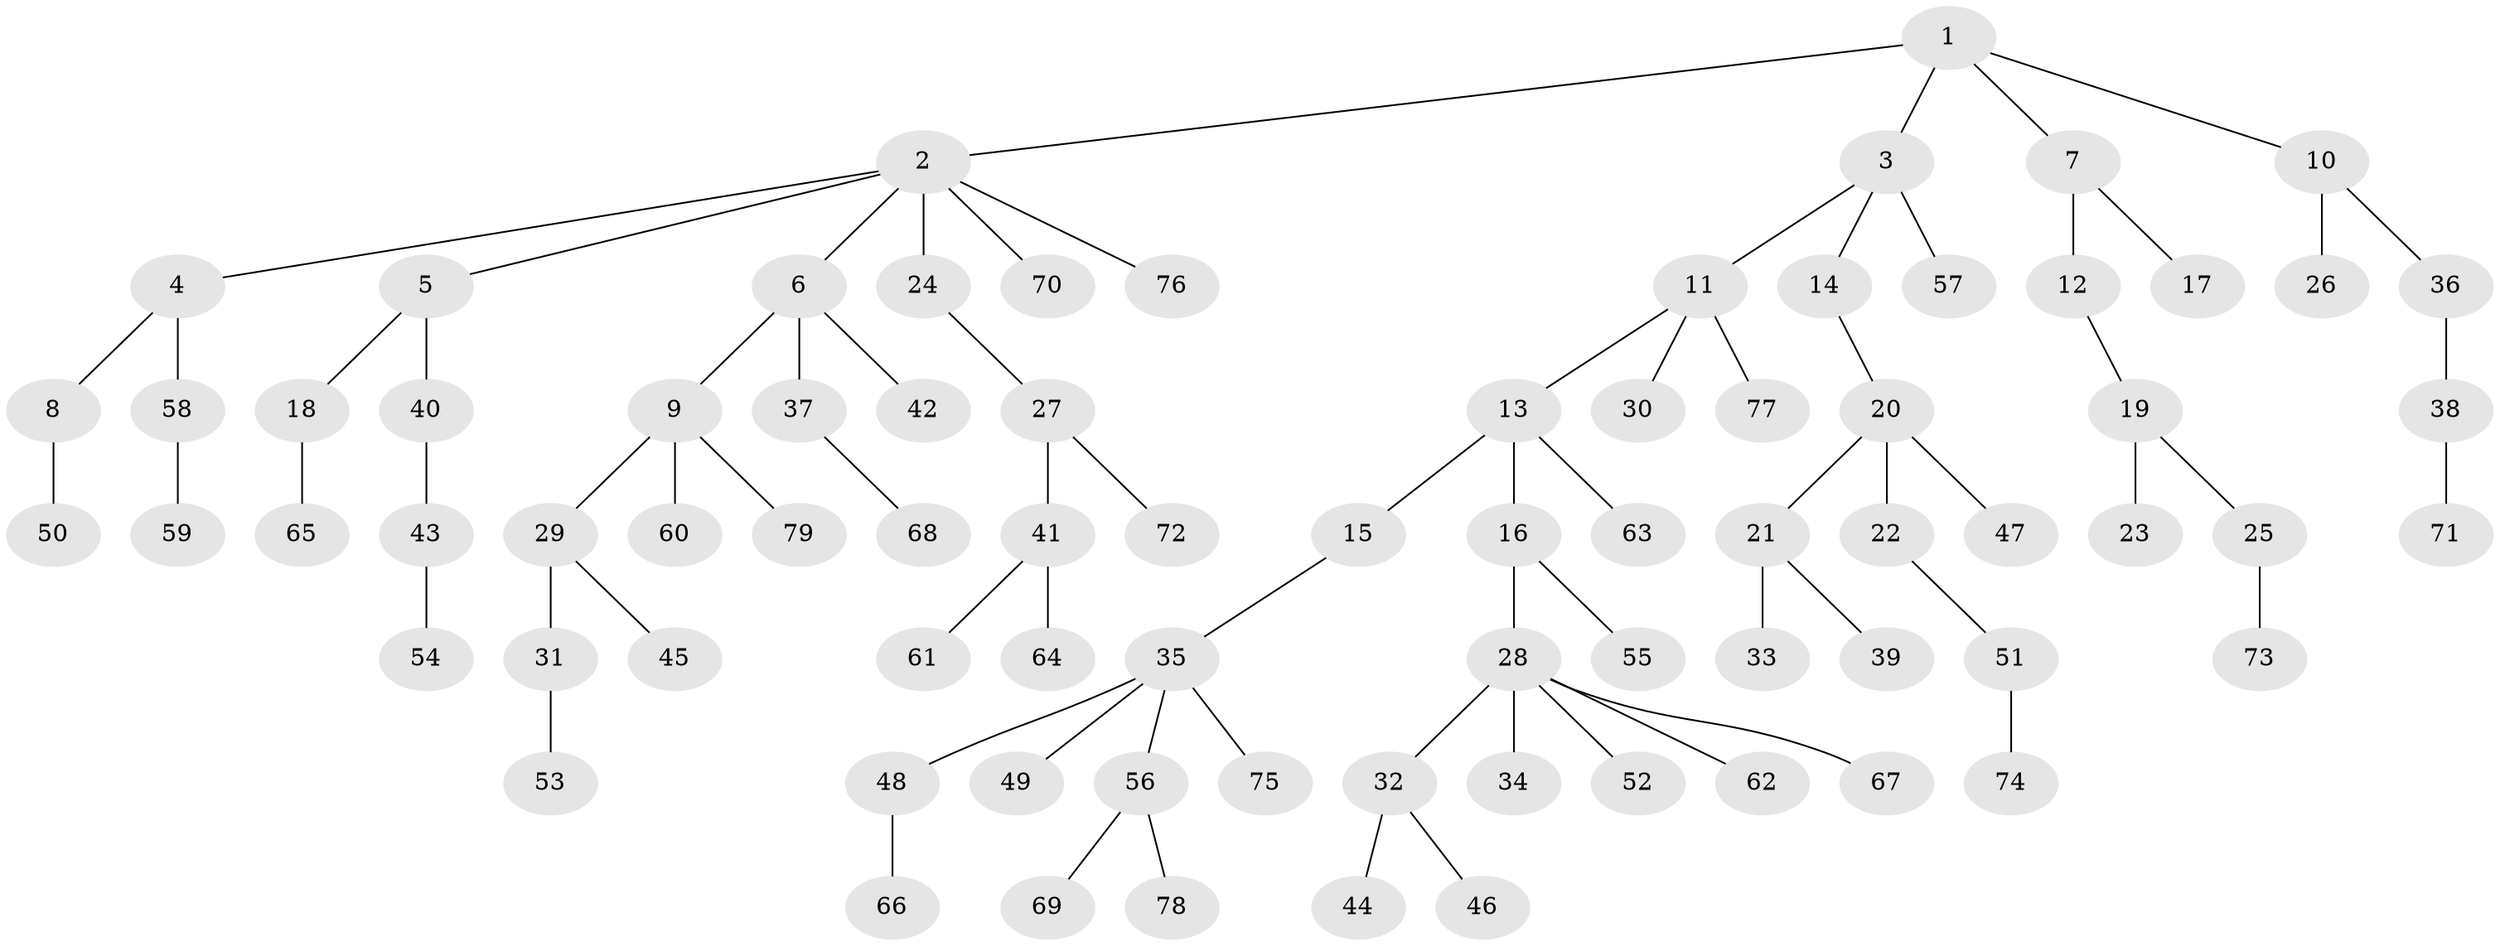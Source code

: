 // coarse degree distribution, {6: 0.03571428571428571, 3: 0.16071428571428573, 4: 0.03571428571428571, 5: 0.05357142857142857, 2: 0.14285714285714285, 1: 0.5714285714285714}
// Generated by graph-tools (version 1.1) at 2025/52/02/27/25 19:52:12]
// undirected, 79 vertices, 78 edges
graph export_dot {
graph [start="1"]
  node [color=gray90,style=filled];
  1;
  2;
  3;
  4;
  5;
  6;
  7;
  8;
  9;
  10;
  11;
  12;
  13;
  14;
  15;
  16;
  17;
  18;
  19;
  20;
  21;
  22;
  23;
  24;
  25;
  26;
  27;
  28;
  29;
  30;
  31;
  32;
  33;
  34;
  35;
  36;
  37;
  38;
  39;
  40;
  41;
  42;
  43;
  44;
  45;
  46;
  47;
  48;
  49;
  50;
  51;
  52;
  53;
  54;
  55;
  56;
  57;
  58;
  59;
  60;
  61;
  62;
  63;
  64;
  65;
  66;
  67;
  68;
  69;
  70;
  71;
  72;
  73;
  74;
  75;
  76;
  77;
  78;
  79;
  1 -- 2;
  1 -- 3;
  1 -- 7;
  1 -- 10;
  2 -- 4;
  2 -- 5;
  2 -- 6;
  2 -- 24;
  2 -- 70;
  2 -- 76;
  3 -- 11;
  3 -- 14;
  3 -- 57;
  4 -- 8;
  4 -- 58;
  5 -- 18;
  5 -- 40;
  6 -- 9;
  6 -- 37;
  6 -- 42;
  7 -- 12;
  7 -- 17;
  8 -- 50;
  9 -- 29;
  9 -- 60;
  9 -- 79;
  10 -- 26;
  10 -- 36;
  11 -- 13;
  11 -- 30;
  11 -- 77;
  12 -- 19;
  13 -- 15;
  13 -- 16;
  13 -- 63;
  14 -- 20;
  15 -- 35;
  16 -- 28;
  16 -- 55;
  18 -- 65;
  19 -- 23;
  19 -- 25;
  20 -- 21;
  20 -- 22;
  20 -- 47;
  21 -- 33;
  21 -- 39;
  22 -- 51;
  24 -- 27;
  25 -- 73;
  27 -- 41;
  27 -- 72;
  28 -- 32;
  28 -- 34;
  28 -- 52;
  28 -- 62;
  28 -- 67;
  29 -- 31;
  29 -- 45;
  31 -- 53;
  32 -- 44;
  32 -- 46;
  35 -- 48;
  35 -- 49;
  35 -- 56;
  35 -- 75;
  36 -- 38;
  37 -- 68;
  38 -- 71;
  40 -- 43;
  41 -- 61;
  41 -- 64;
  43 -- 54;
  48 -- 66;
  51 -- 74;
  56 -- 69;
  56 -- 78;
  58 -- 59;
}
